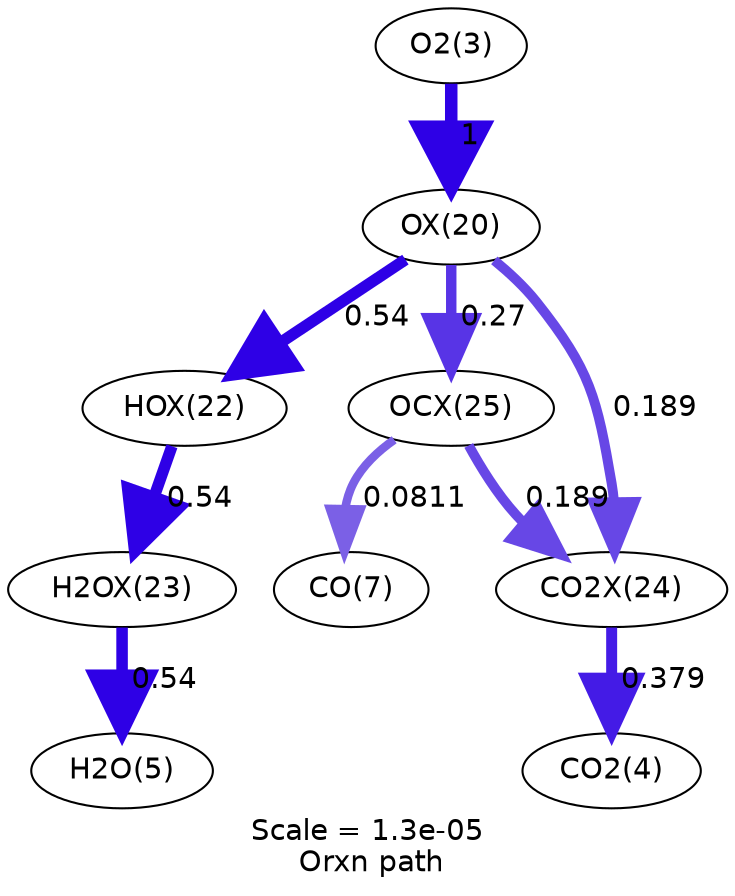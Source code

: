 digraph reaction_paths {
center=1;
s4 -> s29[fontname="Helvetica", penwidth=6, arrowsize=3, color="0.7, 1.5, 0.9"
, label=" 1"];
s29 -> s31[fontname="Helvetica", penwidth=5.54, arrowsize=2.77, color="0.7, 1.04, 0.9"
, label=" 0.54"];
s29 -> s34[fontname="Helvetica", penwidth=5.01, arrowsize=2.51, color="0.7, 0.77, 0.9"
, label=" 0.27"];
s29 -> s33[fontname="Helvetica", penwidth=4.74, arrowsize=2.37, color="0.7, 0.689, 0.9"
, label=" 0.189"];
s31 -> s32[fontname="Helvetica", penwidth=5.53, arrowsize=2.77, color="0.7, 1.04, 0.9"
, label=" 0.54"];
s32 -> s6[fontname="Helvetica", penwidth=5.53, arrowsize=2.77, color="0.7, 1.04, 0.9"
, label=" 0.54"];
s34 -> s8[fontname="Helvetica", penwidth=4.1, arrowsize=2.05, color="0.7, 0.581, 0.9"
, label=" 0.0811"];
s34 -> s33[fontname="Helvetica", penwidth=4.74, arrowsize=2.37, color="0.7, 0.689, 0.9"
, label=" 0.189"];
s33 -> s5[fontname="Helvetica", penwidth=5.27, arrowsize=2.63, color="0.7, 0.879, 0.9"
, label=" 0.379"];
s4 [ fontname="Helvetica", label="O2(3)"];
s5 [ fontname="Helvetica", label="CO2(4)"];
s6 [ fontname="Helvetica", label="H2O(5)"];
s8 [ fontname="Helvetica", label="CO(7)"];
s29 [ fontname="Helvetica", label="OX(20)"];
s31 [ fontname="Helvetica", label="HOX(22)"];
s32 [ fontname="Helvetica", label="H2OX(23)"];
s33 [ fontname="Helvetica", label="CO2X(24)"];
s34 [ fontname="Helvetica", label="OCX(25)"];
 label = "Scale = 1.3e-05\l Orxn path";
 fontname = "Helvetica";
}
